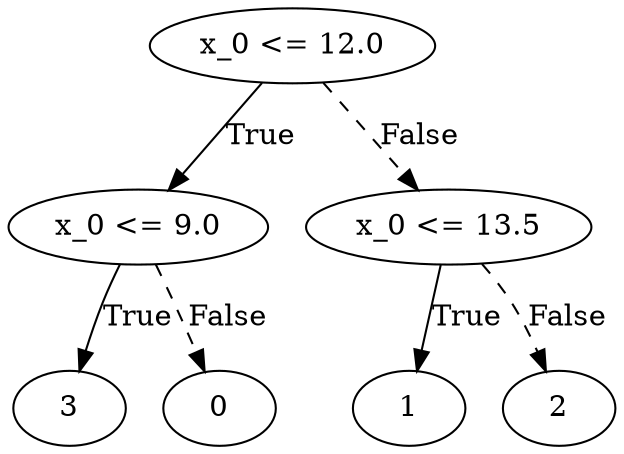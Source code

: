 digraph {
0 [label="x_0 <= 12.0"];
1 [label="x_0 <= 9.0"];
2 [label="3"];
1 -> 2 [label="True"];
3 [label="0"];
1 -> 3 [style="dashed", label="False"];
0 -> 1 [label="True"];
4 [label="x_0 <= 13.5"];
5 [label="1"];
4 -> 5 [label="True"];
6 [label="2"];
4 -> 6 [style="dashed", label="False"];
0 -> 4 [style="dashed", label="False"];

}